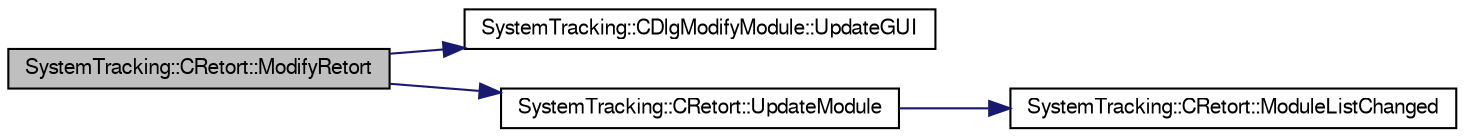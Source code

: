 digraph G
{
  edge [fontname="FreeSans",fontsize="10",labelfontname="FreeSans",labelfontsize="10"];
  node [fontname="FreeSans",fontsize="10",shape=record];
  rankdir="LR";
  Node1 [label="SystemTracking::CRetort::ModifyRetort",height=0.2,width=0.4,color="black", fillcolor="grey75", style="filled" fontcolor="black"];
  Node1 -> Node2 [color="midnightblue",fontsize="10",style="solid",fontname="FreeSans"];
  Node2 [label="SystemTracking::CDlgModifyModule::UpdateGUI",height=0.2,width=0.4,color="black", fillcolor="white", style="filled",URL="$classSystemTracking_1_1CDlgModifyModule.html#a1eeaeb07d2892f6dbb54da0fe6e4cc6b",tooltip="Slot for updating the GUI."];
  Node1 -> Node3 [color="midnightblue",fontsize="10",style="solid",fontname="FreeSans"];
  Node3 [label="SystemTracking::CRetort::UpdateModule",height=0.2,width=0.4,color="black", fillcolor="white", style="filled",URL="$classSystemTracking_1_1CRetort.html#aa38abb7093aa43946cbeb65c7d3685d4",tooltip="slot for update module."];
  Node3 -> Node4 [color="midnightblue",fontsize="10",style="solid",fontname="FreeSans"];
  Node4 [label="SystemTracking::CRetort::ModuleListChanged",height=0.2,width=0.4,color="black", fillcolor="white", style="filled",URL="$classSystemTracking_1_1CRetort.html#a3a84f3aed765299055c9396f5f07bcf8",tooltip="signal for module list changed."];
}
